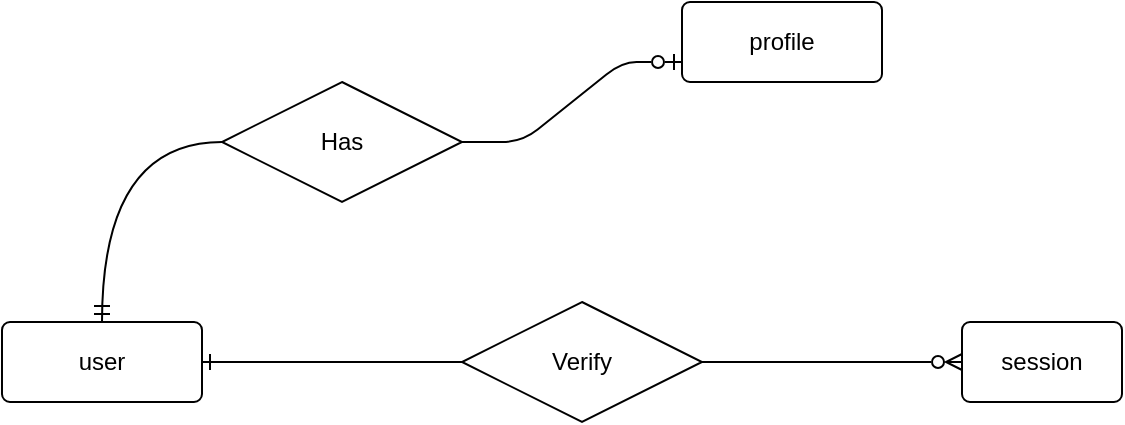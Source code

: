 <mxfile>
    <diagram id="SK8Yyg5l3ZNWJsbEsEk3" name="Session Design">
        <mxGraphModel dx="675" dy="335" grid="1" gridSize="10" guides="1" tooltips="1" connect="1" arrows="1" fold="1" page="1" pageScale="1" pageWidth="827" pageHeight="1169" math="0" shadow="0">
            <root>
                <mxCell id="0"/>
                <mxCell id="1" parent="0"/>
                <mxCell id="4" value="user" style="rounded=1;arcSize=10;whiteSpace=wrap;html=1;align=center;" vertex="1" parent="1">
                    <mxGeometry x="60" y="210" width="100" height="40" as="geometry"/>
                </mxCell>
                <mxCell id="6" value="session" style="rounded=1;arcSize=10;whiteSpace=wrap;html=1;align=center;" vertex="1" parent="1">
                    <mxGeometry x="540" y="210" width="80" height="40" as="geometry"/>
                </mxCell>
                <mxCell id="8" value="profile" style="rounded=1;arcSize=10;whiteSpace=wrap;html=1;align=center;" vertex="1" parent="1">
                    <mxGeometry x="400" y="50" width="100" height="40" as="geometry"/>
                </mxCell>
                <mxCell id="11" style="html=1;exitX=0;exitY=0.5;exitDx=0;exitDy=0;entryX=0.5;entryY=0;entryDx=0;entryDy=0;edgeStyle=orthogonalEdgeStyle;endArrow=ERmandOne;endFill=0;curved=1;" edge="1" parent="1" source="9" target="4">
                    <mxGeometry relative="1" as="geometry"/>
                </mxCell>
                <mxCell id="9" value="Has" style="shape=rhombus;perimeter=rhombusPerimeter;whiteSpace=wrap;html=1;align=center;" vertex="1" parent="1">
                    <mxGeometry x="170" y="90" width="120" height="60" as="geometry"/>
                </mxCell>
                <mxCell id="13" value="" style="endArrow=ERzeroToOne;html=1;rounded=1;exitX=1;exitY=0.5;exitDx=0;exitDy=0;entryX=0;entryY=0.75;entryDx=0;entryDy=0;edgeStyle=entityRelationEdgeStyle;curved=0;endFill=0;" edge="1" parent="1" source="9" target="8">
                    <mxGeometry relative="1" as="geometry">
                        <mxPoint x="270" y="240" as="sourcePoint"/>
                        <mxPoint x="430" y="240" as="targetPoint"/>
                    </mxGeometry>
                </mxCell>
                <mxCell id="16" style="edgeStyle=none;html=1;entryX=0;entryY=0.5;entryDx=0;entryDy=0;endArrow=ERzeroToMany;endFill=0;" edge="1" parent="1" source="14" target="6">
                    <mxGeometry relative="1" as="geometry"/>
                </mxCell>
                <mxCell id="17" style="edgeStyle=none;html=1;entryX=1;entryY=0.5;entryDx=0;entryDy=0;endArrow=ERone;endFill=0;" edge="1" parent="1" source="14" target="4">
                    <mxGeometry relative="1" as="geometry"/>
                </mxCell>
                <mxCell id="14" value="Verify" style="shape=rhombus;perimeter=rhombusPerimeter;whiteSpace=wrap;html=1;align=center;" vertex="1" parent="1">
                    <mxGeometry x="290" y="200" width="120" height="60" as="geometry"/>
                </mxCell>
            </root>
        </mxGraphModel>
    </diagram>
</mxfile>